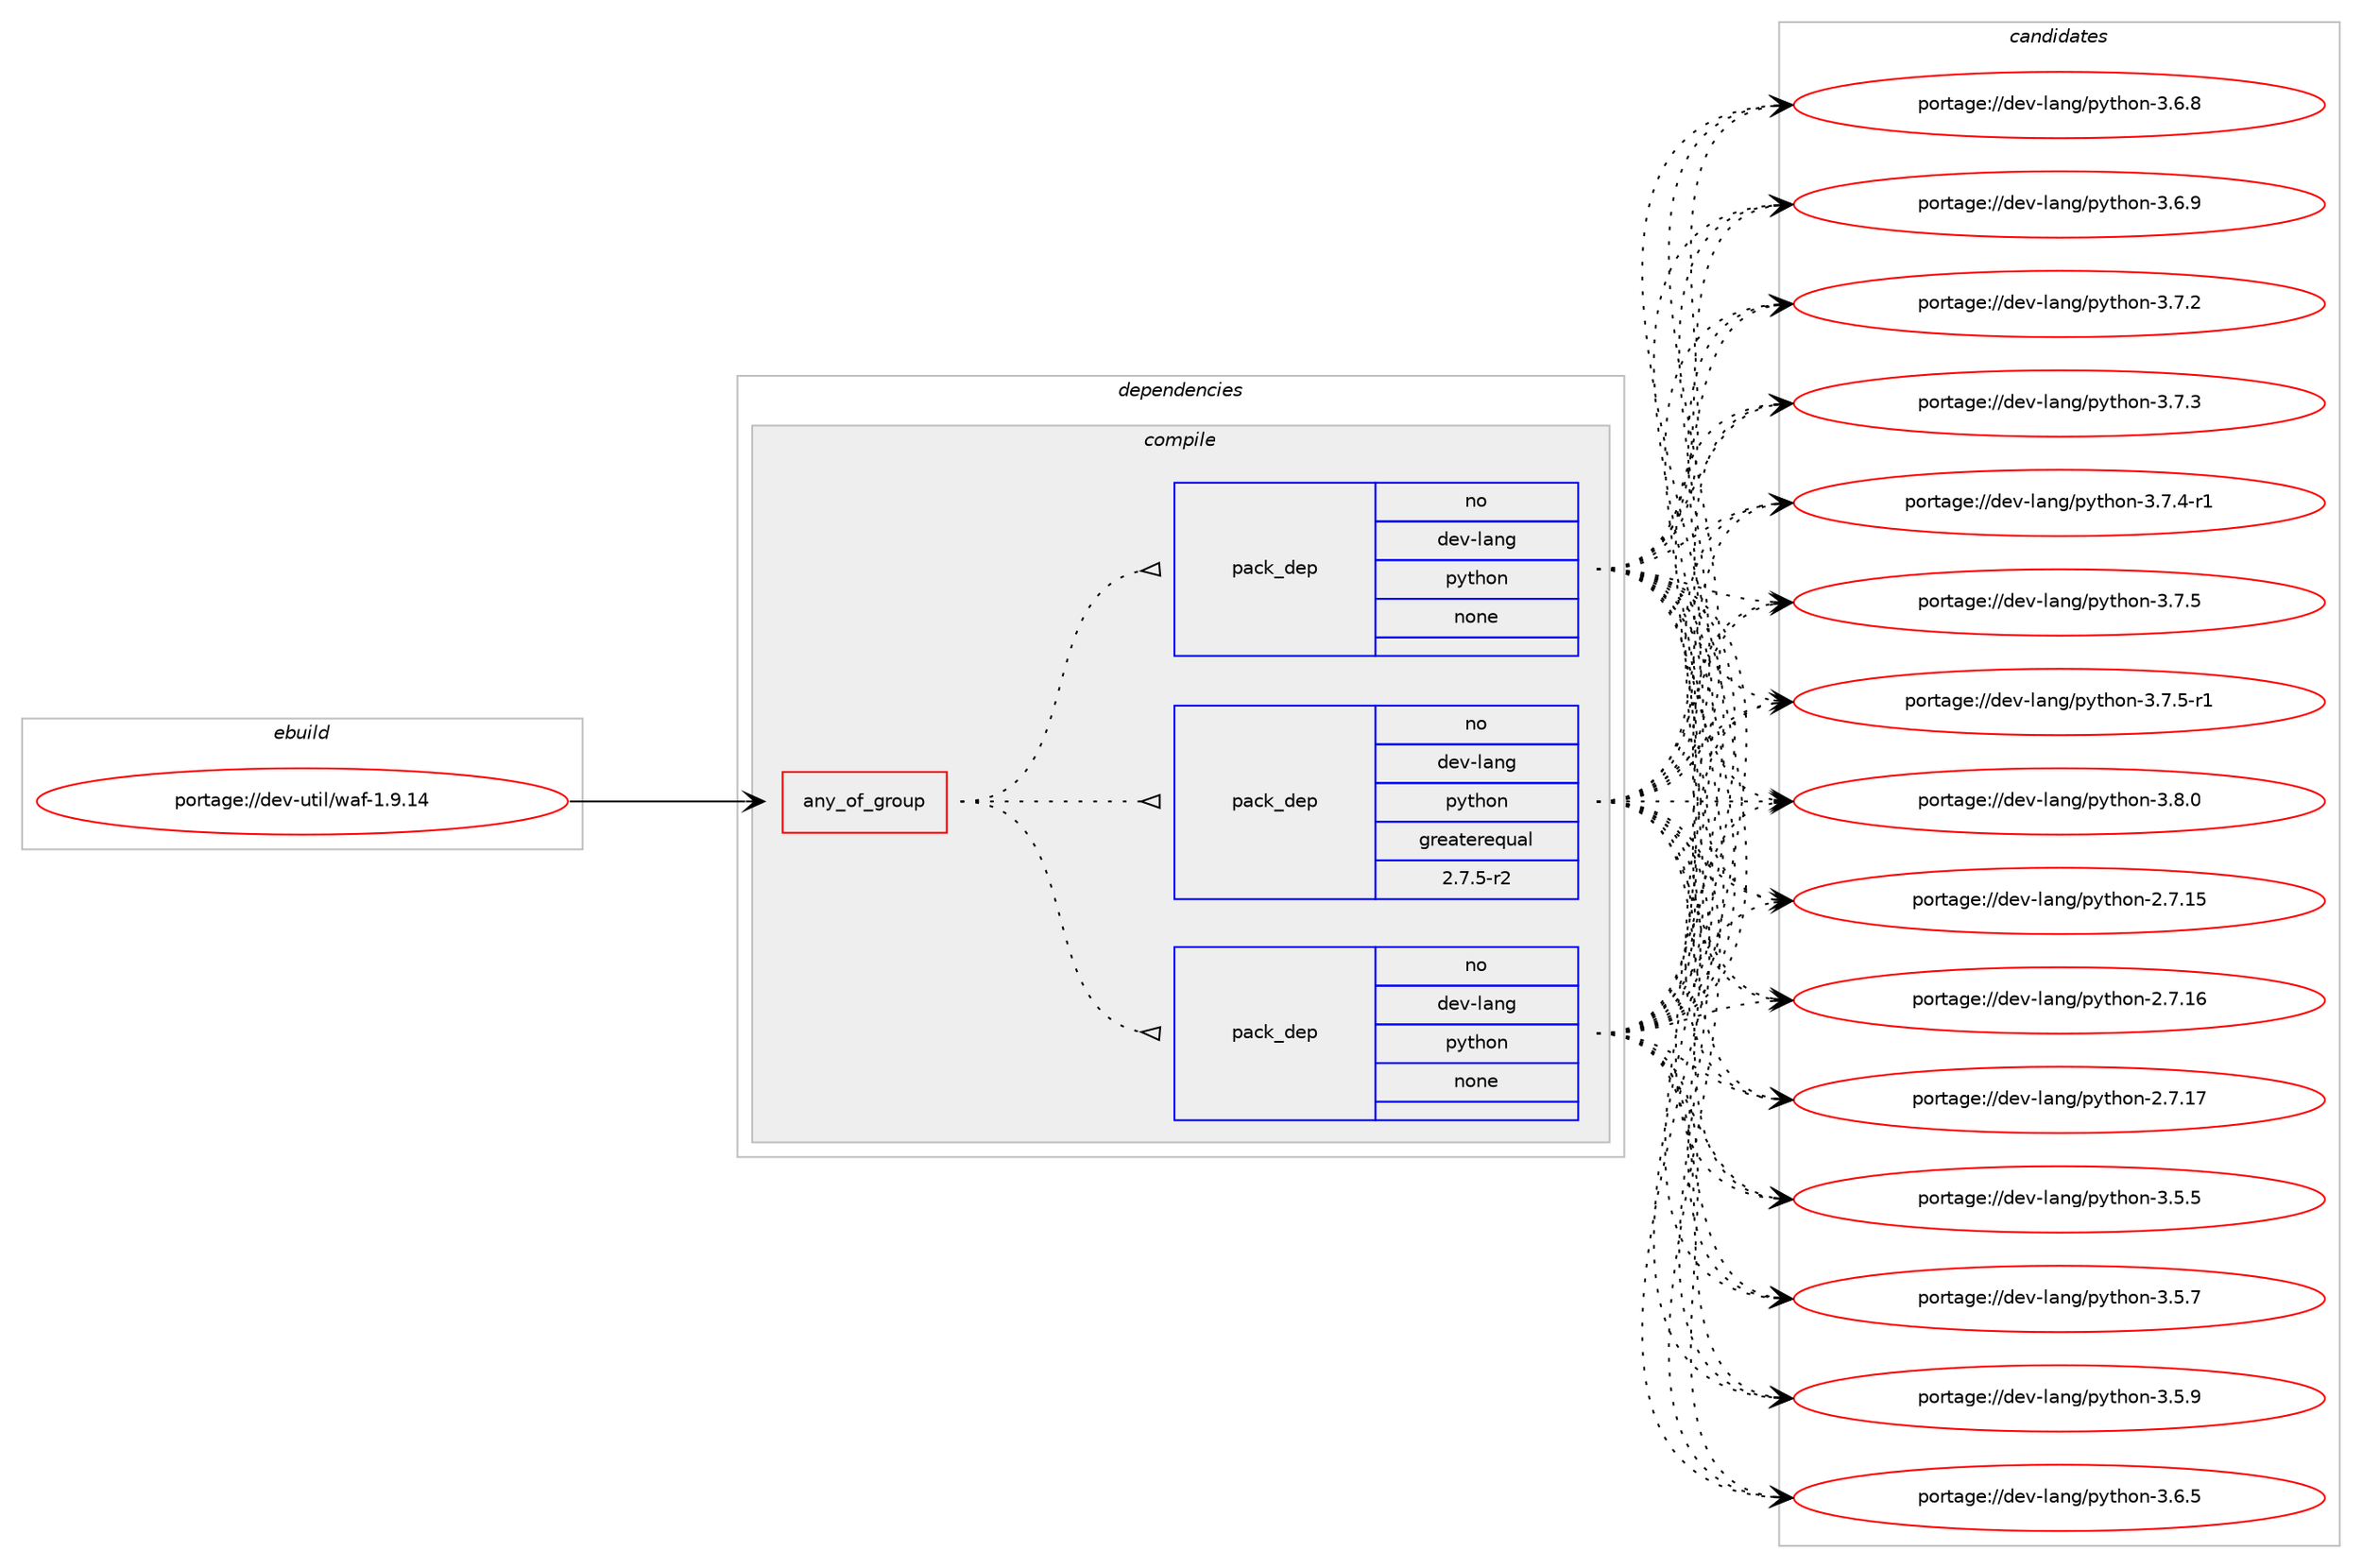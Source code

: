 digraph prolog {

# *************
# Graph options
# *************

newrank=true;
concentrate=true;
compound=true;
graph [rankdir=LR,fontname=Helvetica,fontsize=10,ranksep=1.5];#, ranksep=2.5, nodesep=0.2];
edge  [arrowhead=vee];
node  [fontname=Helvetica,fontsize=10];

# **********
# The ebuild
# **********

subgraph cluster_leftcol {
color=gray;
rank=same;
label=<<i>ebuild</i>>;
id [label="portage://dev-util/waf-1.9.14", color=red, width=4, href="../dev-util/waf-1.9.14.svg"];
}

# ****************
# The dependencies
# ****************

subgraph cluster_midcol {
color=gray;
label=<<i>dependencies</i>>;
subgraph cluster_compile {
fillcolor="#eeeeee";
style=filled;
label=<<i>compile</i>>;
subgraph any3653 {
dependency265960 [label=<<TABLE BORDER="0" CELLBORDER="1" CELLSPACING="0" CELLPADDING="4"><TR><TD CELLPADDING="10">any_of_group</TD></TR></TABLE>>, shape=none, color=red];subgraph pack190274 {
dependency265961 [label=<<TABLE BORDER="0" CELLBORDER="1" CELLSPACING="0" CELLPADDING="4" WIDTH="220"><TR><TD ROWSPAN="6" CELLPADDING="30">pack_dep</TD></TR><TR><TD WIDTH="110">no</TD></TR><TR><TD>dev-lang</TD></TR><TR><TD>python</TD></TR><TR><TD>none</TD></TR><TR><TD></TD></TR></TABLE>>, shape=none, color=blue];
}
dependency265960:e -> dependency265961:w [weight=20,style="dotted",arrowhead="oinv"];
subgraph pack190275 {
dependency265962 [label=<<TABLE BORDER="0" CELLBORDER="1" CELLSPACING="0" CELLPADDING="4" WIDTH="220"><TR><TD ROWSPAN="6" CELLPADDING="30">pack_dep</TD></TR><TR><TD WIDTH="110">no</TD></TR><TR><TD>dev-lang</TD></TR><TR><TD>python</TD></TR><TR><TD>none</TD></TR><TR><TD></TD></TR></TABLE>>, shape=none, color=blue];
}
dependency265960:e -> dependency265962:w [weight=20,style="dotted",arrowhead="oinv"];
subgraph pack190276 {
dependency265963 [label=<<TABLE BORDER="0" CELLBORDER="1" CELLSPACING="0" CELLPADDING="4" WIDTH="220"><TR><TD ROWSPAN="6" CELLPADDING="30">pack_dep</TD></TR><TR><TD WIDTH="110">no</TD></TR><TR><TD>dev-lang</TD></TR><TR><TD>python</TD></TR><TR><TD>greaterequal</TD></TR><TR><TD>2.7.5-r2</TD></TR></TABLE>>, shape=none, color=blue];
}
dependency265960:e -> dependency265963:w [weight=20,style="dotted",arrowhead="oinv"];
}
id:e -> dependency265960:w [weight=20,style="solid",arrowhead="vee"];
}
subgraph cluster_compileandrun {
fillcolor="#eeeeee";
style=filled;
label=<<i>compile and run</i>>;
}
subgraph cluster_run {
fillcolor="#eeeeee";
style=filled;
label=<<i>run</i>>;
}
}

# **************
# The candidates
# **************

subgraph cluster_choices {
rank=same;
color=gray;
label=<<i>candidates</i>>;

subgraph choice190274 {
color=black;
nodesep=1;
choiceportage10010111845108971101034711212111610411111045504655464953 [label="portage://dev-lang/python-2.7.15", color=red, width=4,href="../dev-lang/python-2.7.15.svg"];
choiceportage10010111845108971101034711212111610411111045504655464954 [label="portage://dev-lang/python-2.7.16", color=red, width=4,href="../dev-lang/python-2.7.16.svg"];
choiceportage10010111845108971101034711212111610411111045504655464955 [label="portage://dev-lang/python-2.7.17", color=red, width=4,href="../dev-lang/python-2.7.17.svg"];
choiceportage100101118451089711010347112121116104111110455146534653 [label="portage://dev-lang/python-3.5.5", color=red, width=4,href="../dev-lang/python-3.5.5.svg"];
choiceportage100101118451089711010347112121116104111110455146534655 [label="portage://dev-lang/python-3.5.7", color=red, width=4,href="../dev-lang/python-3.5.7.svg"];
choiceportage100101118451089711010347112121116104111110455146534657 [label="portage://dev-lang/python-3.5.9", color=red, width=4,href="../dev-lang/python-3.5.9.svg"];
choiceportage100101118451089711010347112121116104111110455146544653 [label="portage://dev-lang/python-3.6.5", color=red, width=4,href="../dev-lang/python-3.6.5.svg"];
choiceportage100101118451089711010347112121116104111110455146544656 [label="portage://dev-lang/python-3.6.8", color=red, width=4,href="../dev-lang/python-3.6.8.svg"];
choiceportage100101118451089711010347112121116104111110455146544657 [label="portage://dev-lang/python-3.6.9", color=red, width=4,href="../dev-lang/python-3.6.9.svg"];
choiceportage100101118451089711010347112121116104111110455146554650 [label="portage://dev-lang/python-3.7.2", color=red, width=4,href="../dev-lang/python-3.7.2.svg"];
choiceportage100101118451089711010347112121116104111110455146554651 [label="portage://dev-lang/python-3.7.3", color=red, width=4,href="../dev-lang/python-3.7.3.svg"];
choiceportage1001011184510897110103471121211161041111104551465546524511449 [label="portage://dev-lang/python-3.7.4-r1", color=red, width=4,href="../dev-lang/python-3.7.4-r1.svg"];
choiceportage100101118451089711010347112121116104111110455146554653 [label="portage://dev-lang/python-3.7.5", color=red, width=4,href="../dev-lang/python-3.7.5.svg"];
choiceportage1001011184510897110103471121211161041111104551465546534511449 [label="portage://dev-lang/python-3.7.5-r1", color=red, width=4,href="../dev-lang/python-3.7.5-r1.svg"];
choiceportage100101118451089711010347112121116104111110455146564648 [label="portage://dev-lang/python-3.8.0", color=red, width=4,href="../dev-lang/python-3.8.0.svg"];
dependency265961:e -> choiceportage10010111845108971101034711212111610411111045504655464953:w [style=dotted,weight="100"];
dependency265961:e -> choiceportage10010111845108971101034711212111610411111045504655464954:w [style=dotted,weight="100"];
dependency265961:e -> choiceportage10010111845108971101034711212111610411111045504655464955:w [style=dotted,weight="100"];
dependency265961:e -> choiceportage100101118451089711010347112121116104111110455146534653:w [style=dotted,weight="100"];
dependency265961:e -> choiceportage100101118451089711010347112121116104111110455146534655:w [style=dotted,weight="100"];
dependency265961:e -> choiceportage100101118451089711010347112121116104111110455146534657:w [style=dotted,weight="100"];
dependency265961:e -> choiceportage100101118451089711010347112121116104111110455146544653:w [style=dotted,weight="100"];
dependency265961:e -> choiceportage100101118451089711010347112121116104111110455146544656:w [style=dotted,weight="100"];
dependency265961:e -> choiceportage100101118451089711010347112121116104111110455146544657:w [style=dotted,weight="100"];
dependency265961:e -> choiceportage100101118451089711010347112121116104111110455146554650:w [style=dotted,weight="100"];
dependency265961:e -> choiceportage100101118451089711010347112121116104111110455146554651:w [style=dotted,weight="100"];
dependency265961:e -> choiceportage1001011184510897110103471121211161041111104551465546524511449:w [style=dotted,weight="100"];
dependency265961:e -> choiceportage100101118451089711010347112121116104111110455146554653:w [style=dotted,weight="100"];
dependency265961:e -> choiceportage1001011184510897110103471121211161041111104551465546534511449:w [style=dotted,weight="100"];
dependency265961:e -> choiceportage100101118451089711010347112121116104111110455146564648:w [style=dotted,weight="100"];
}
subgraph choice190275 {
color=black;
nodesep=1;
choiceportage10010111845108971101034711212111610411111045504655464953 [label="portage://dev-lang/python-2.7.15", color=red, width=4,href="../dev-lang/python-2.7.15.svg"];
choiceportage10010111845108971101034711212111610411111045504655464954 [label="portage://dev-lang/python-2.7.16", color=red, width=4,href="../dev-lang/python-2.7.16.svg"];
choiceportage10010111845108971101034711212111610411111045504655464955 [label="portage://dev-lang/python-2.7.17", color=red, width=4,href="../dev-lang/python-2.7.17.svg"];
choiceportage100101118451089711010347112121116104111110455146534653 [label="portage://dev-lang/python-3.5.5", color=red, width=4,href="../dev-lang/python-3.5.5.svg"];
choiceportage100101118451089711010347112121116104111110455146534655 [label="portage://dev-lang/python-3.5.7", color=red, width=4,href="../dev-lang/python-3.5.7.svg"];
choiceportage100101118451089711010347112121116104111110455146534657 [label="portage://dev-lang/python-3.5.9", color=red, width=4,href="../dev-lang/python-3.5.9.svg"];
choiceportage100101118451089711010347112121116104111110455146544653 [label="portage://dev-lang/python-3.6.5", color=red, width=4,href="../dev-lang/python-3.6.5.svg"];
choiceportage100101118451089711010347112121116104111110455146544656 [label="portage://dev-lang/python-3.6.8", color=red, width=4,href="../dev-lang/python-3.6.8.svg"];
choiceportage100101118451089711010347112121116104111110455146544657 [label="portage://dev-lang/python-3.6.9", color=red, width=4,href="../dev-lang/python-3.6.9.svg"];
choiceportage100101118451089711010347112121116104111110455146554650 [label="portage://dev-lang/python-3.7.2", color=red, width=4,href="../dev-lang/python-3.7.2.svg"];
choiceportage100101118451089711010347112121116104111110455146554651 [label="portage://dev-lang/python-3.7.3", color=red, width=4,href="../dev-lang/python-3.7.3.svg"];
choiceportage1001011184510897110103471121211161041111104551465546524511449 [label="portage://dev-lang/python-3.7.4-r1", color=red, width=4,href="../dev-lang/python-3.7.4-r1.svg"];
choiceportage100101118451089711010347112121116104111110455146554653 [label="portage://dev-lang/python-3.7.5", color=red, width=4,href="../dev-lang/python-3.7.5.svg"];
choiceportage1001011184510897110103471121211161041111104551465546534511449 [label="portage://dev-lang/python-3.7.5-r1", color=red, width=4,href="../dev-lang/python-3.7.5-r1.svg"];
choiceportage100101118451089711010347112121116104111110455146564648 [label="portage://dev-lang/python-3.8.0", color=red, width=4,href="../dev-lang/python-3.8.0.svg"];
dependency265962:e -> choiceportage10010111845108971101034711212111610411111045504655464953:w [style=dotted,weight="100"];
dependency265962:e -> choiceportage10010111845108971101034711212111610411111045504655464954:w [style=dotted,weight="100"];
dependency265962:e -> choiceportage10010111845108971101034711212111610411111045504655464955:w [style=dotted,weight="100"];
dependency265962:e -> choiceportage100101118451089711010347112121116104111110455146534653:w [style=dotted,weight="100"];
dependency265962:e -> choiceportage100101118451089711010347112121116104111110455146534655:w [style=dotted,weight="100"];
dependency265962:e -> choiceportage100101118451089711010347112121116104111110455146534657:w [style=dotted,weight="100"];
dependency265962:e -> choiceportage100101118451089711010347112121116104111110455146544653:w [style=dotted,weight="100"];
dependency265962:e -> choiceportage100101118451089711010347112121116104111110455146544656:w [style=dotted,weight="100"];
dependency265962:e -> choiceportage100101118451089711010347112121116104111110455146544657:w [style=dotted,weight="100"];
dependency265962:e -> choiceportage100101118451089711010347112121116104111110455146554650:w [style=dotted,weight="100"];
dependency265962:e -> choiceportage100101118451089711010347112121116104111110455146554651:w [style=dotted,weight="100"];
dependency265962:e -> choiceportage1001011184510897110103471121211161041111104551465546524511449:w [style=dotted,weight="100"];
dependency265962:e -> choiceportage100101118451089711010347112121116104111110455146554653:w [style=dotted,weight="100"];
dependency265962:e -> choiceportage1001011184510897110103471121211161041111104551465546534511449:w [style=dotted,weight="100"];
dependency265962:e -> choiceportage100101118451089711010347112121116104111110455146564648:w [style=dotted,weight="100"];
}
subgraph choice190276 {
color=black;
nodesep=1;
choiceportage10010111845108971101034711212111610411111045504655464953 [label="portage://dev-lang/python-2.7.15", color=red, width=4,href="../dev-lang/python-2.7.15.svg"];
choiceportage10010111845108971101034711212111610411111045504655464954 [label="portage://dev-lang/python-2.7.16", color=red, width=4,href="../dev-lang/python-2.7.16.svg"];
choiceportage10010111845108971101034711212111610411111045504655464955 [label="portage://dev-lang/python-2.7.17", color=red, width=4,href="../dev-lang/python-2.7.17.svg"];
choiceportage100101118451089711010347112121116104111110455146534653 [label="portage://dev-lang/python-3.5.5", color=red, width=4,href="../dev-lang/python-3.5.5.svg"];
choiceportage100101118451089711010347112121116104111110455146534655 [label="portage://dev-lang/python-3.5.7", color=red, width=4,href="../dev-lang/python-3.5.7.svg"];
choiceportage100101118451089711010347112121116104111110455146534657 [label="portage://dev-lang/python-3.5.9", color=red, width=4,href="../dev-lang/python-3.5.9.svg"];
choiceportage100101118451089711010347112121116104111110455146544653 [label="portage://dev-lang/python-3.6.5", color=red, width=4,href="../dev-lang/python-3.6.5.svg"];
choiceportage100101118451089711010347112121116104111110455146544656 [label="portage://dev-lang/python-3.6.8", color=red, width=4,href="../dev-lang/python-3.6.8.svg"];
choiceportage100101118451089711010347112121116104111110455146544657 [label="portage://dev-lang/python-3.6.9", color=red, width=4,href="../dev-lang/python-3.6.9.svg"];
choiceportage100101118451089711010347112121116104111110455146554650 [label="portage://dev-lang/python-3.7.2", color=red, width=4,href="../dev-lang/python-3.7.2.svg"];
choiceportage100101118451089711010347112121116104111110455146554651 [label="portage://dev-lang/python-3.7.3", color=red, width=4,href="../dev-lang/python-3.7.3.svg"];
choiceportage1001011184510897110103471121211161041111104551465546524511449 [label="portage://dev-lang/python-3.7.4-r1", color=red, width=4,href="../dev-lang/python-3.7.4-r1.svg"];
choiceportage100101118451089711010347112121116104111110455146554653 [label="portage://dev-lang/python-3.7.5", color=red, width=4,href="../dev-lang/python-3.7.5.svg"];
choiceportage1001011184510897110103471121211161041111104551465546534511449 [label="portage://dev-lang/python-3.7.5-r1", color=red, width=4,href="../dev-lang/python-3.7.5-r1.svg"];
choiceportage100101118451089711010347112121116104111110455146564648 [label="portage://dev-lang/python-3.8.0", color=red, width=4,href="../dev-lang/python-3.8.0.svg"];
dependency265963:e -> choiceportage10010111845108971101034711212111610411111045504655464953:w [style=dotted,weight="100"];
dependency265963:e -> choiceportage10010111845108971101034711212111610411111045504655464954:w [style=dotted,weight="100"];
dependency265963:e -> choiceportage10010111845108971101034711212111610411111045504655464955:w [style=dotted,weight="100"];
dependency265963:e -> choiceportage100101118451089711010347112121116104111110455146534653:w [style=dotted,weight="100"];
dependency265963:e -> choiceportage100101118451089711010347112121116104111110455146534655:w [style=dotted,weight="100"];
dependency265963:e -> choiceportage100101118451089711010347112121116104111110455146534657:w [style=dotted,weight="100"];
dependency265963:e -> choiceportage100101118451089711010347112121116104111110455146544653:w [style=dotted,weight="100"];
dependency265963:e -> choiceportage100101118451089711010347112121116104111110455146544656:w [style=dotted,weight="100"];
dependency265963:e -> choiceportage100101118451089711010347112121116104111110455146544657:w [style=dotted,weight="100"];
dependency265963:e -> choiceportage100101118451089711010347112121116104111110455146554650:w [style=dotted,weight="100"];
dependency265963:e -> choiceportage100101118451089711010347112121116104111110455146554651:w [style=dotted,weight="100"];
dependency265963:e -> choiceportage1001011184510897110103471121211161041111104551465546524511449:w [style=dotted,weight="100"];
dependency265963:e -> choiceportage100101118451089711010347112121116104111110455146554653:w [style=dotted,weight="100"];
dependency265963:e -> choiceportage1001011184510897110103471121211161041111104551465546534511449:w [style=dotted,weight="100"];
dependency265963:e -> choiceportage100101118451089711010347112121116104111110455146564648:w [style=dotted,weight="100"];
}
}

}
